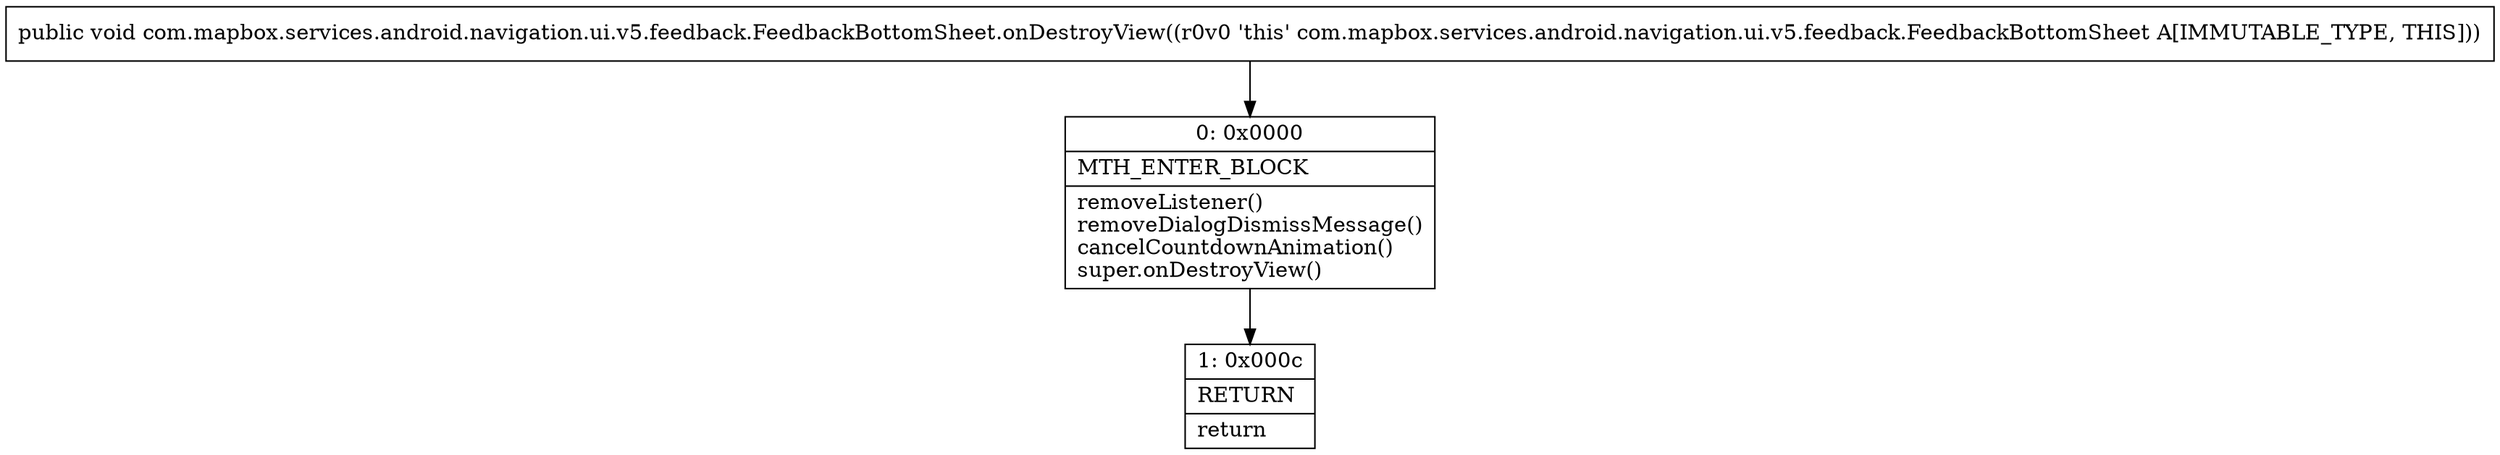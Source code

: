 digraph "CFG forcom.mapbox.services.android.navigation.ui.v5.feedback.FeedbackBottomSheet.onDestroyView()V" {
Node_0 [shape=record,label="{0\:\ 0x0000|MTH_ENTER_BLOCK\l|removeListener()\lremoveDialogDismissMessage()\lcancelCountdownAnimation()\lsuper.onDestroyView()\l}"];
Node_1 [shape=record,label="{1\:\ 0x000c|RETURN\l|return\l}"];
MethodNode[shape=record,label="{public void com.mapbox.services.android.navigation.ui.v5.feedback.FeedbackBottomSheet.onDestroyView((r0v0 'this' com.mapbox.services.android.navigation.ui.v5.feedback.FeedbackBottomSheet A[IMMUTABLE_TYPE, THIS])) }"];
MethodNode -> Node_0;
Node_0 -> Node_1;
}

